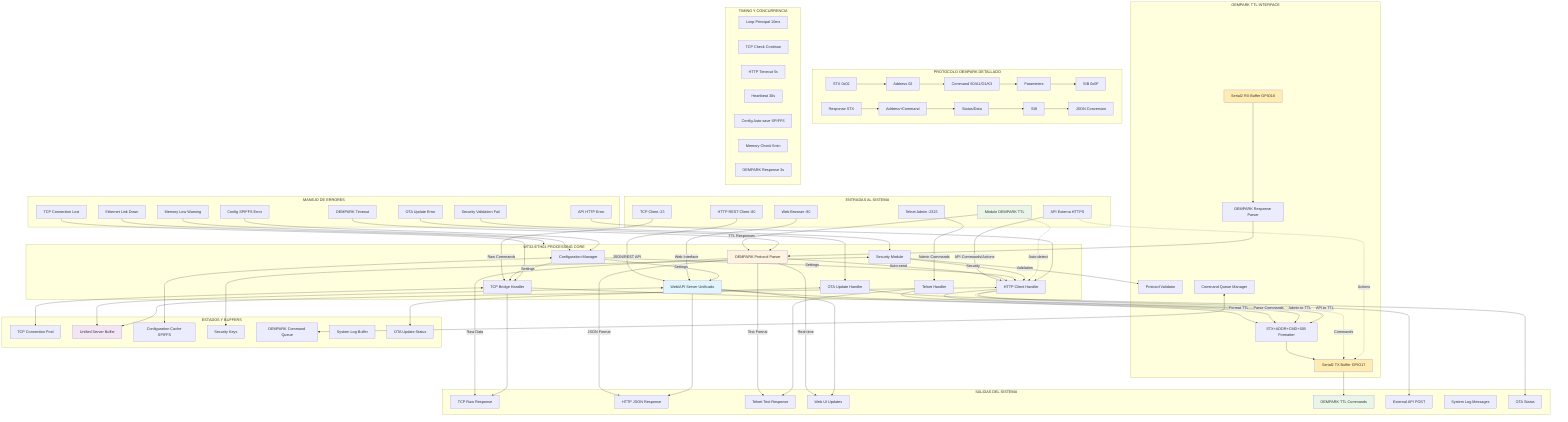 graph TB
    %% Entradas de datos
    subgraph Entradas["ENTRADAS AL SISTEMA"]
        A1[TCP Client :23]
        A2[HTTP REST Client :80]
        A3[Telnet Admin :2323]
        A4[Web Browser :80]
        A5[Módulo OEMPARK TTL]
        A6[API Externa HTTPS]
    end
    
    %% WT32-ETH01 Core
    subgraph Core["WT32-ETH01 PROCESSING CORE"]
        B1[TCP Bridge Handler]
        B2[Web/API Server Unificado]
        B3[Telnet Handler]
        B4[HTTP Client Handler]
        B5[OEMPARK Protocol Parser]
        B6[Configuration Manager]
        B7[Security Module]
        B8[OTA Update Handler]
    end
    
    %% OEMPARK Interface
    subgraph OEMPARK["OEMPARK TTL INTERFACE"]
        C1[Serial2 TX Buffer GPIO17]
        C2[Serial2 RX Buffer GPIO16]
        C3[STX+ADDR+CMD+SIB Formatter]
        C4[OEMPARK Response Parser]
        C5[Protocol Validator]
        C6[Command Queue Manager]
    end
    
    %% Salidas del sistema
    subgraph Salidas["SALIDAS DEL SISTEMA"]
        D1[TCP Raw Response]
        D2[HTTP JSON Response]
        D3[Telnet Text Response]
        D4[Web UI Updates]
        D5[OEMPARK TTL Commands]
        D6[External API POST]
        D7[System Log Messages]
        D8[OTA Status]
    end
    
    %% Flujos principales actualizados
    A1 -->|Raw Commands| B1
    A2 -->|JSON/REST API| B2
    A3 -->|Admin Commands| B3
    A4 -->|Web Interface| B2
    A5 -->|TTL Responses| B5
    A6 -->|API Commands/Actions| B4
    
    B1 -->|Format TTL| C3
    B2 -->|Parse Commands| C3
    B3 -->|Admin to TTL| C3
    B4 -->|API to TTL| C3
    
    C3 --> C1
    C2 --> C4
    C4 --> B5
    
    B5 -->|JSON Format| D2
    B5 -->|Raw Data| D1
    B5 -->|Text Format| D3
    B5 -->|Real-time| D4
    B5 -->|Auto-send| B4
    
    B1 --> D1
    B2 --> D2
    B2 --> D4
    B3 --> D3
    B4 --> D6
    C1 --> D5
    B8 --> D8
    
    %% Flujos de configuración
    B6 -->|Settings| B1
    B6 -->|Settings| B2
    B6 -->|Settings| B4
    B7 -->|Security| B4
    B7 -->|Validation| C5
    
    %% Flujos bidireccionales críticos
    A5 -.->|Auto-detect| B4
    B4 -.->|Commands| C1
    A6 -.->|Actions| C1
    
    %% Estados del sistema actualizados
    subgraph Estados["ESTADOS Y BUFFERS"]
        E1[TCP Connection Pool]
        E2[Unified Server Buffer]
        E3[Configuration Cache SPIFFS]
        E4[Security Keys]
        E5[OEMPARK Command Queue]
        E6[System Log Buffer]
        E7[OTA Update Status]
    end
    
    B1 <--> E1
    B2 <--> E2
    B4 <--> E2
    B6 <--> E3
    B7 <--> E4
    C6 <--> E5
    B8 <--> E7
    
    %% Protocolo OEMPARK específico
    subgraph ProtocolDetails["PROTOCOLO OEMPARK DETALLADO"]
        F1[STX 0x02] --> F2[Address 02]
        F2 --> F3[Command S0/A1/O1/K3]
        F3 --> F4[Parameters]
        F4 --> F5[SIB 0x0F]
        
        G1[Response STX] --> G2[Address+Command]
        G2 --> G3[Status/Data]
        G3 --> G4[SIB]
        G4 --> G5[JSON Conversion]
    end
    
    %% Timing y concurrencia actualizado
    subgraph Timing["TIMING Y CONCURRENCIA"]
        I1[Loop Principal 10ms]
        I2[TCP Check Continuo]
        I3[HTTP Timeout 5s]
        I4[Heartbeat 30s]
        I5[Config Auto-save SPIFFS]
        I6[Memory Check 5min]
        I7[OEMPARK Response 3s]
    end
    
    %% Manejo de errores actualizado
    subgraph Errores["MANEJO DE ERRORES"]
        J1[TCP Connection Lost]
        J2[OEMPARK Timeout]
        J3[API HTTP Error]
        J4[Memory Low Warning]
        J5[Config SPIFFS Error]
        J6[Security Validation Fail]
        J7[OTA Update Error]
        J8[Ethernet Link Down]
    end
    
    J1 --> B1
    J2 --> B5
    J3 --> B4
    J4 --> B6
    J5 --> B6
    J6 --> B7
    J7 --> B8
    J8 --> Core
    
    %% Estilos actualizados
    style A5 fill:#e8f5e8
    style B5 fill:#fff3e0
    style C1 fill:#ffecb3
    style C2 fill:#ffecb3
    style D5 fill:#e8f5e8
    style E2 fill:#f3e5f5
    style B2 fill:#e1f5fe